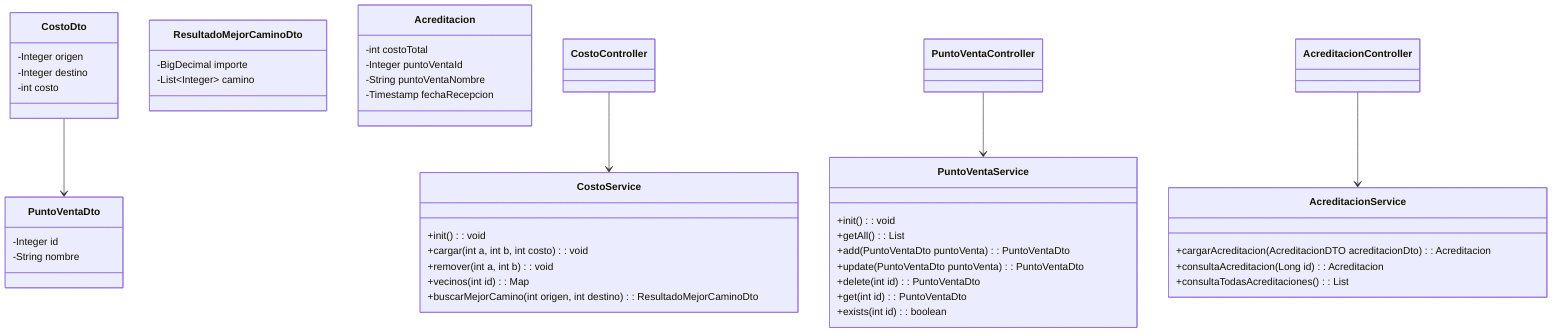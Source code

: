 classDiagram
    %% Entidades principales
    class PuntoVentaDto {
        -Integer id
        -String nombre
    }

    class CostoDto {
        -Integer origen
        -Integer destino
        -int costo
    }

    class ResultadoMejorCaminoDto {
        -BigDecimal importe
        -List~Integer~ camino
    }

    class Acreditacion {
        -int costoTotal
        -Integer puntoVentaId
        -String puntoVentaNombre
        -Timestamp fechaRecepcion
    }

    %% Servicios
    class CostoService {
        +init(): void
		+cargar(int a, int b, int costo): void
		+remover(int a, int b): void
		+vecinos(int id): Map<Integer, Integer>
		+buscarMejorCamino(int origen, int destino): ResultadoMejorCaminoDto
    }

    class PuntoVentaService {
        +init(): void
		+getAll(): List<PuntoVentaDto>
		+add(PuntoVentaDto puntoVenta): PuntoVentaDto
		+update(PuntoVentaDto puntoVenta): PuntoVentaDto
		+delete(int id): PuntoVentaDto
		+get(int id): PuntoVentaDto
		+exists(int id): boolean
    }

    class AcreditacionService {
        +cargarAcreditacion(AcreditacionDTO acreditacionDto): Acreditacion
		+consultaAcreditacion(Long id): Acreditacion
		+consultaTodasAcreditaciones(): List<Acreditacion>
    }

    %% Controladores
    class CostoController
    class PuntoVentaController
    class AcreditacionController

    %% Relaciones
    CostoDto --> PuntoVentaDto

    CostoController --> CostoService
    PuntoVentaController --> PuntoVentaService
    AcreditacionController --> AcreditacionService
